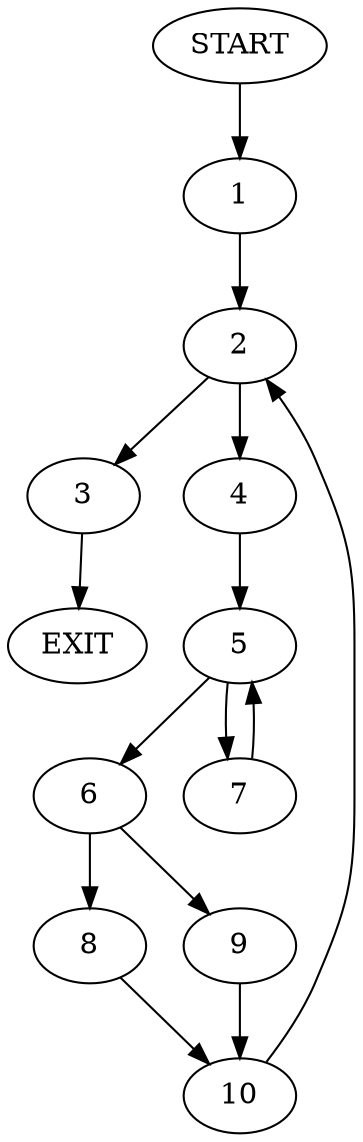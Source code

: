 digraph {
0 [label="START"]
11 [label="EXIT"]
0 -> 1
1 -> 2
2 -> 3
2 -> 4
3 -> 11
4 -> 5
5 -> 6
5 -> 7
6 -> 8
6 -> 9
7 -> 5
8 -> 10
9 -> 10
10 -> 2
}
